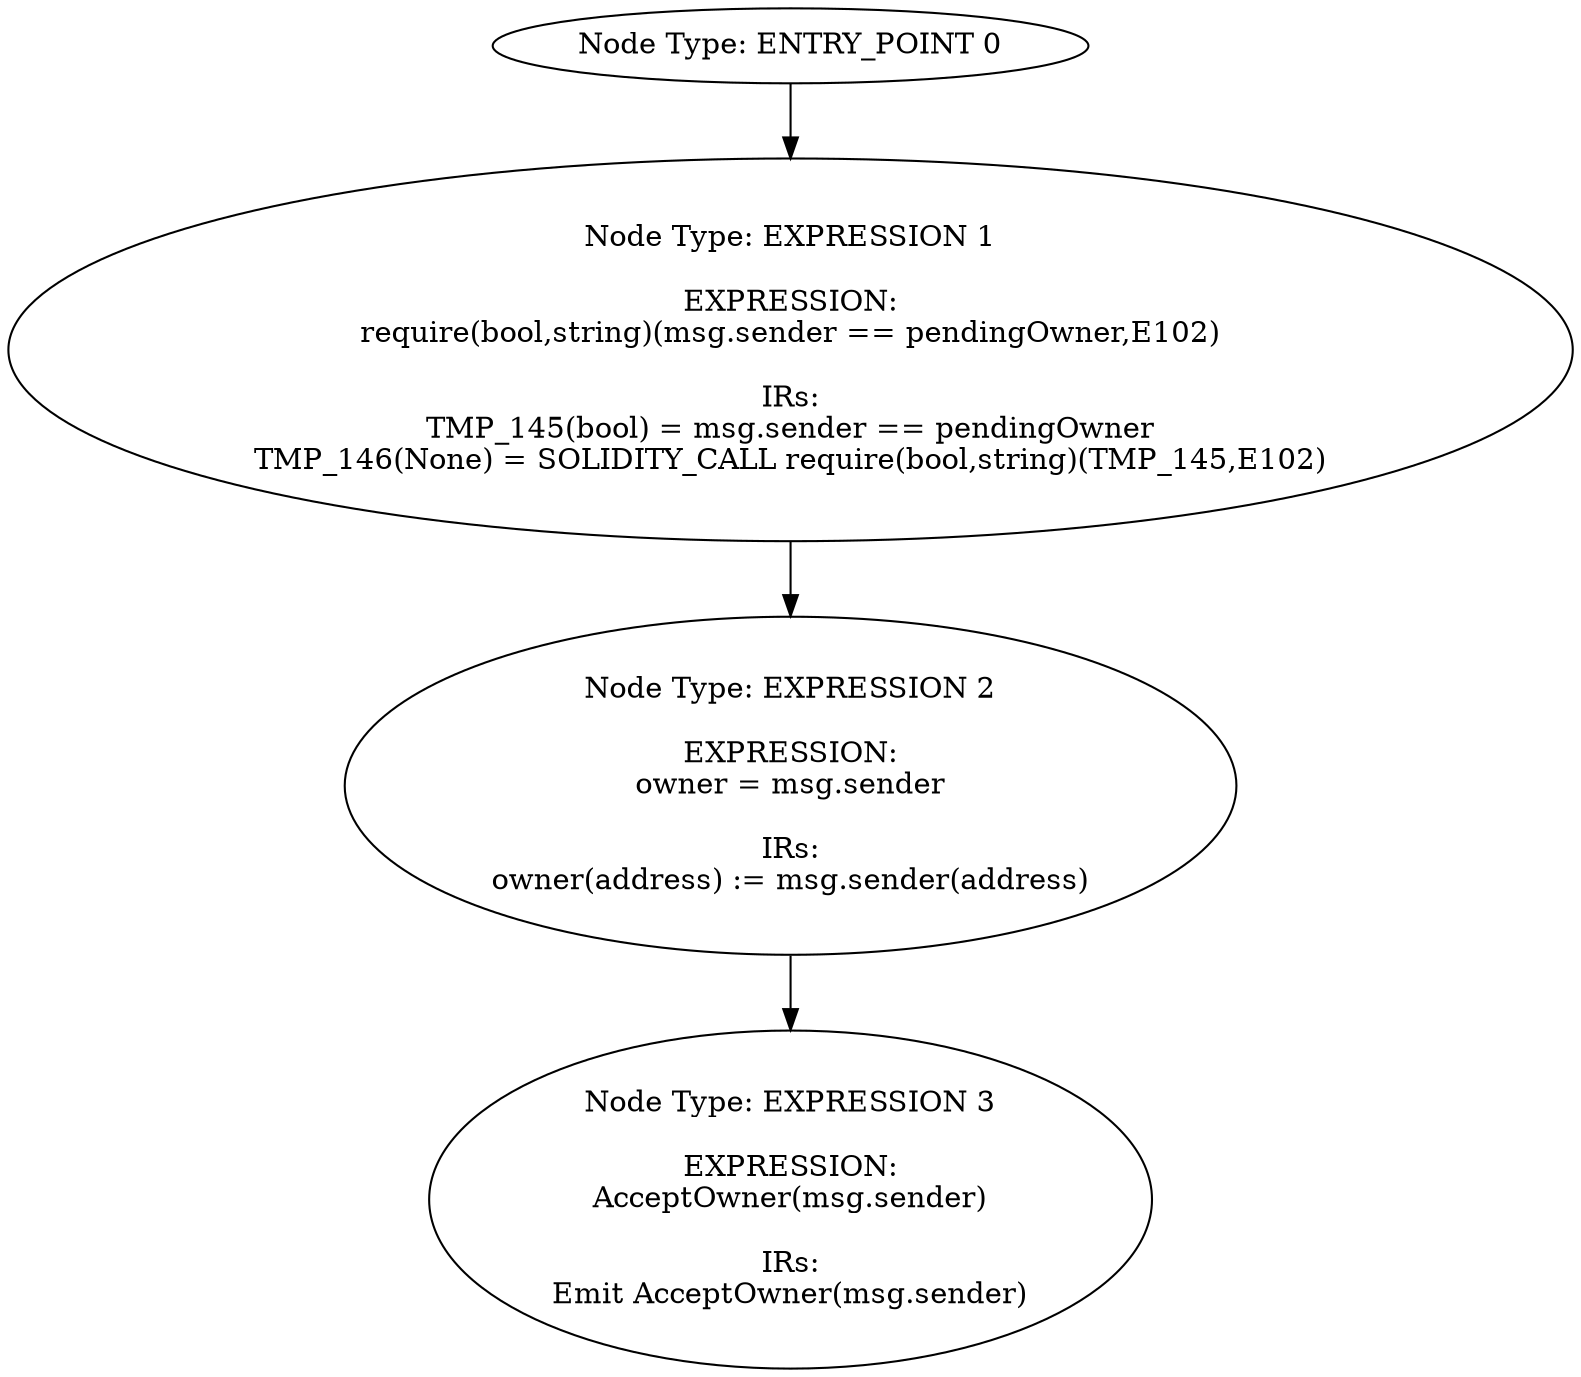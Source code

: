 digraph{
0[label="Node Type: ENTRY_POINT 0
"];
0->1;
1[label="Node Type: EXPRESSION 1

EXPRESSION:
require(bool,string)(msg.sender == pendingOwner,E102)

IRs:
TMP_145(bool) = msg.sender == pendingOwner
TMP_146(None) = SOLIDITY_CALL require(bool,string)(TMP_145,E102)"];
1->2;
2[label="Node Type: EXPRESSION 2

EXPRESSION:
owner = msg.sender

IRs:
owner(address) := msg.sender(address)"];
2->3;
3[label="Node Type: EXPRESSION 3

EXPRESSION:
AcceptOwner(msg.sender)

IRs:
Emit AcceptOwner(msg.sender)"];
}
